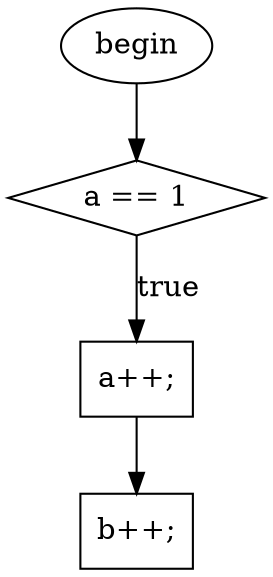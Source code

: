 digraph G{
F0T0[ shape=ellipse, label="begin", style="filled", fillcolor="white"]
F48T100[ shape=diamond, label="a == 1", style="filled", fillcolor="white"]
F72T75[ shape=box, label="a++;", style="filled", fillcolor="white"]
F87T90[ shape=box, label="b++;", style="filled", fillcolor="white"]
F0T0 -> F48T100
F72T75 -> F87T90
F48T100 -> F72T75[label="true"]
}
